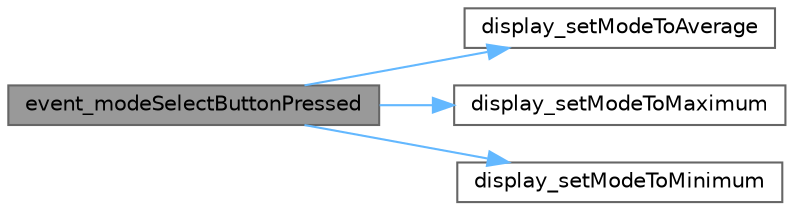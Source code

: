 digraph "event_modeSelectButtonPressed"
{
 // LATEX_PDF_SIZE
  bgcolor="transparent";
  edge [fontname=Helvetica,fontsize=10,labelfontname=Helvetica,labelfontsize=10];
  node [fontname=Helvetica,fontsize=10,shape=box,height=0.2,width=0.4];
  rankdir="LR";
  Node1 [id="Node000001",label="event_modeSelectButtonPressed",height=0.2,width=0.4,color="gray40", fillcolor="grey60", style="filled", fontcolor="black",tooltip=" "];
  Node1 -> Node2 [id="edge4_Node000001_Node000002",color="steelblue1",style="solid",tooltip=" "];
  Node2 [id="Node000002",label="display_setModeToAverage",height=0.2,width=0.4,color="grey40", fillcolor="white", style="filled",URL="$vendor_2ceedling_2plugins_2fake__function__framework_2examples_2fff__example_2src_2display_8h.html#a80fe0f40254a3d87f017e7d4a3a75de4",tooltip=" "];
  Node1 -> Node3 [id="edge5_Node000001_Node000003",color="steelblue1",style="solid",tooltip=" "];
  Node3 [id="Node000003",label="display_setModeToMaximum",height=0.2,width=0.4,color="grey40", fillcolor="white", style="filled",URL="$vendor_2ceedling_2plugins_2fake__function__framework_2examples_2fff__example_2src_2display_8h.html#a3ecd07af6041cf61b0c60150b5866c84",tooltip=" "];
  Node1 -> Node4 [id="edge6_Node000001_Node000004",color="steelblue1",style="solid",tooltip=" "];
  Node4 [id="Node000004",label="display_setModeToMinimum",height=0.2,width=0.4,color="grey40", fillcolor="white", style="filled",URL="$vendor_2ceedling_2plugins_2fake__function__framework_2examples_2fff__example_2src_2display_8h.html#a4f4309083204c27565cd4943c558bf35",tooltip=" "];
}
